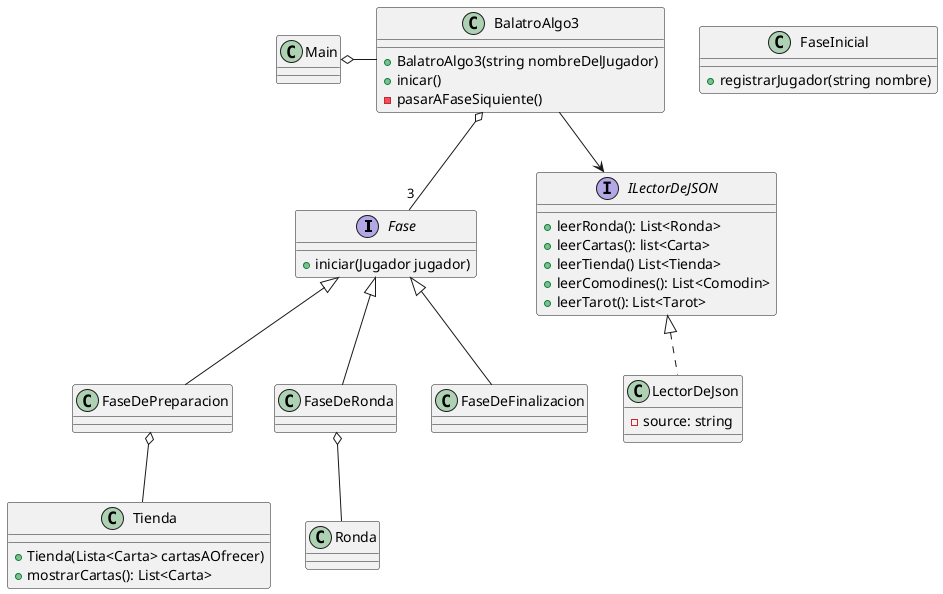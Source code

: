 @startuml

interface Fase{
    + iniciar(Jugador jugador)
}

class FaseInicial{
    + registrarJugador(string nombre)
}

Class BalatroAlgo3{
    + BalatroAlgo3(string nombreDelJugador)
    + inicar()
    - pasarAFaseSiquiente()
}
BalatroAlgo3 o-- "3" Fase
class FaseDePreparacion extends Fase{
    
}
Main o- BalatroAlgo3
FaseDePreparacion o-- Tienda
BalatroAlgo3 --> ILectorDeJSON
interface ILectorDeJSON{
    + leerRonda(): List<Ronda>
    + leerCartas(): list<Carta>
    + leerTienda() List<Tienda>
    + leerComodines(): List<Comodin>
    + leerTarot(): List<Tarot>
}
class LectorDeJson implements ILectorDeJSON{
    - source: string
}
class FaseDeRonda extends Fase{ }
class FaseDeFinalizacion extends Fase{ }
Class Tienda {
    + Tienda(Lista<Carta> cartasAOfrecer)
    + mostrarCartas(): List<Carta>
}
FaseDeRonda o-- Ronda
class Ronda{

}
@enduml 